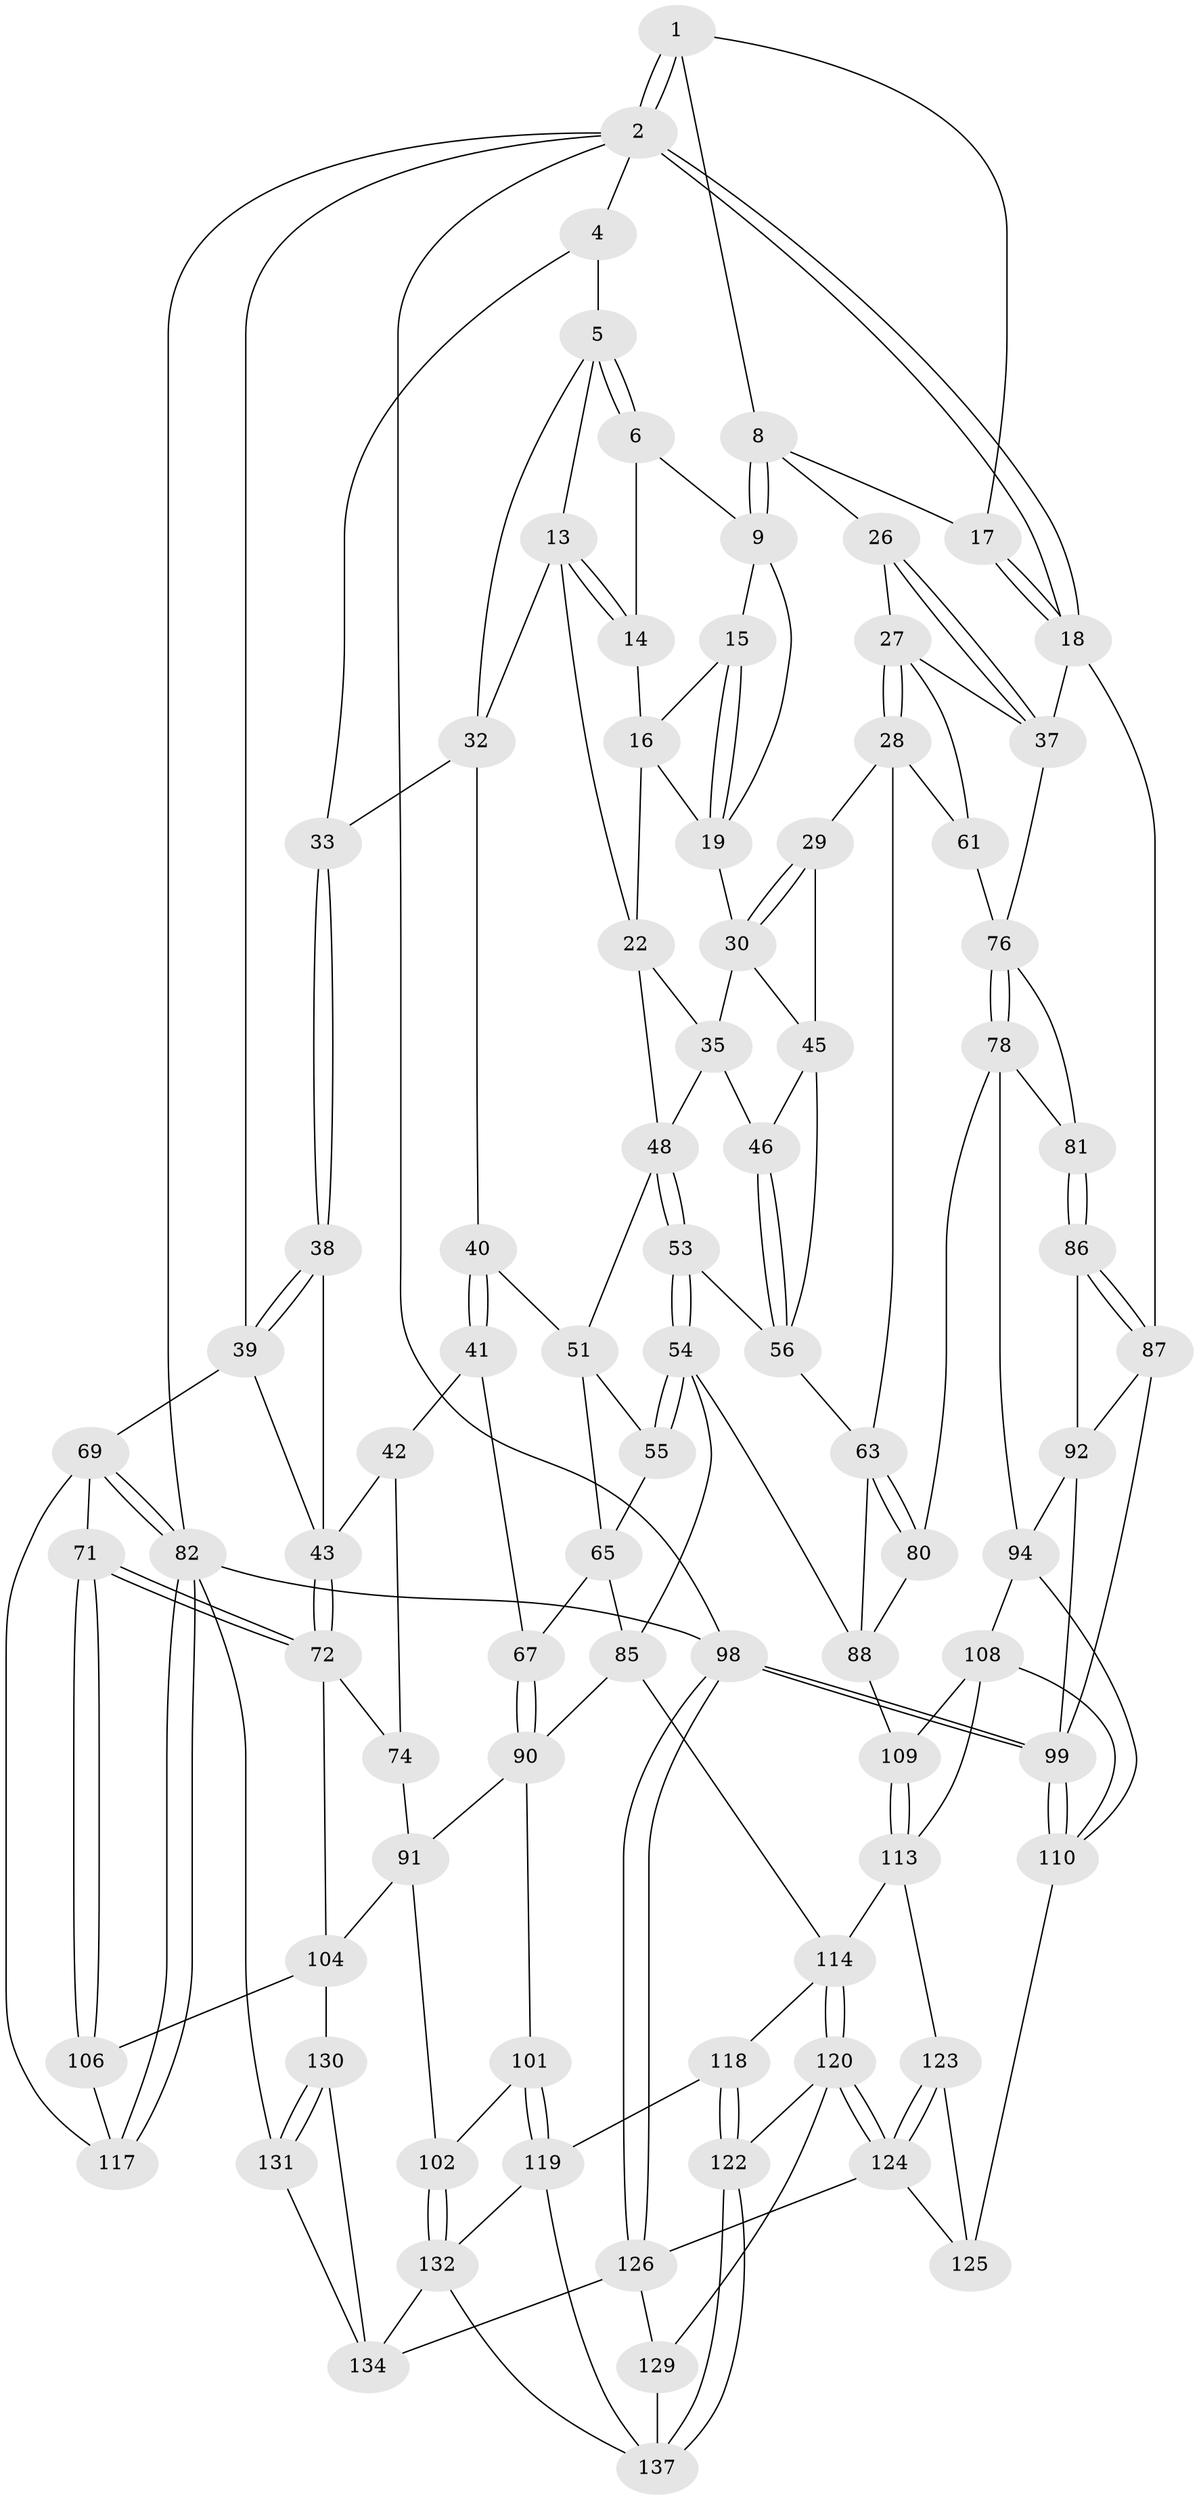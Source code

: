 // original degree distribution, {3: 0.014492753623188406, 6: 0.21739130434782608, 4: 0.2318840579710145, 5: 0.5362318840579711}
// Generated by graph-tools (version 1.1) at 2025/42/03/06/25 10:42:33]
// undirected, 85 vertices, 193 edges
graph export_dot {
graph [start="1"]
  node [color=gray90,style=filled];
  1 [pos="+0.8290961796777213+0",super="+7"];
  2 [pos="+1+0",super="+3"];
  4 [pos="+0+0"];
  5 [pos="+0.3078819104927428+0",super="+12"];
  6 [pos="+0.6578417224377642+0",super="+11"];
  8 [pos="+0.8278957159426794+0.18037284210712304",super="+25"];
  9 [pos="+0.7277160361655034+0.12066761485651202",super="+10"];
  13 [pos="+0.4367431128432739+0.13742184225788937",super="+24"];
  14 [pos="+0.4864002869358204+0.12716759125203078"];
  15 [pos="+0.5869999265817999+0.13218682696133227"];
  16 [pos="+0.5641881488431385+0.139387016832954",super="+21"];
  17 [pos="+1+0.08531668903652345"];
  18 [pos="+1+0",super="+36"];
  19 [pos="+0.6507948212002622+0.1591355963739528",super="+20"];
  22 [pos="+0.5520152535145736+0.2909162971805887",super="+23"];
  26 [pos="+0.8340880397472283+0.245235624301435"];
  27 [pos="+0.8099219305711702+0.2960851166809233",super="+60"];
  28 [pos="+0.8083493418486758+0.2976319416169799",super="+62"];
  29 [pos="+0.7969383026349215+0.30185758952788183"];
  30 [pos="+0.7018777491308338+0.28895316960319",super="+31"];
  32 [pos="+0.26982481281195597+0.22281163750366828",super="+34"];
  33 [pos="+0.2279879592419695+0.2225116864832472"];
  35 [pos="+0.5653489054904846+0.2974100104463682",super="+47"];
  37 [pos="+1+0.3435863508576145",super="+59"];
  38 [pos="+0.156843162084299+0.27533637352245277"];
  39 [pos="+0+0",super="+58"];
  40 [pos="+0.3375327465901901+0.37282593977054623"];
  41 [pos="+0.31748636039366435+0.389853700998872",super="+68"];
  42 [pos="+0.15219196938345014+0.3702586551824244",super="+73"];
  43 [pos="+0.1291521292081984+0.36063187664632534",super="+44"];
  45 [pos="+0.6472967127449425+0.3651776092842143",super="+50"];
  46 [pos="+0.6176170389721778+0.3761639740233609"];
  48 [pos="+0.55421839828389+0.42339227899240134",super="+49"];
  51 [pos="+0.4807759395089659+0.3331242553054913",super="+52"];
  53 [pos="+0.551695732589815+0.4605651296613549"];
  54 [pos="+0.5492056856458316+0.46294818570425184",super="+84"];
  55 [pos="+0.47903377257314234+0.40798309895821794"];
  56 [pos="+0.6301850220600447+0.4394995733334337",super="+57"];
  61 [pos="+0.9342496390641344+0.44410356579363947"];
  63 [pos="+0.8439294848227378+0.47289093945673716",super="+64"];
  65 [pos="+0.4127079350899955+0.4546328271984747",super="+66"];
  67 [pos="+0.3323484717537177+0.5050287221426957"];
  69 [pos="+0+0.4935352512737209",super="+70"];
  71 [pos="+0.01890493229581543+0.4917255280405306"];
  72 [pos="+0.019716565989147377+0.49153556304998003",super="+75"];
  74 [pos="+0.19803498539188832+0.5585913533460034"];
  76 [pos="+0.938057894590181+0.44637324284456864",super="+77"];
  78 [pos="+0.9161827481064537+0.5156728616934737",super="+79"];
  80 [pos="+0.8523829599039638+0.5726575155235802"];
  81 [pos="+0.9668866324428019+0.496206495680955"];
  82 [pos="+0+0.8194379448228405",super="+83"];
  85 [pos="+0.48732807050523946+0.617311271676171",super="+95"];
  86 [pos="+0.9900837493623768+0.5182004955009496"];
  87 [pos="+1+0.4952128012462471",super="+97"];
  88 [pos="+0.6968089301874922+0.5204321523353826",super="+89"];
  90 [pos="+0.28836419169421845+0.5845145462802345",super="+96"];
  91 [pos="+0.2089123566059404+0.5649640372280157",super="+103"];
  92 [pos="+0.9407365034885917+0.5738146188874618",super="+93"];
  94 [pos="+0.8582504172183798+0.5835523277884695",super="+107"];
  98 [pos="+1+1"];
  99 [pos="+1+1",super="+100"];
  101 [pos="+0.35906338923133424+0.6970737637587998"];
  102 [pos="+0.28308753867052494+0.7598275253515888"];
  104 [pos="+0.14740875210768062+0.7628429048876004",super="+105"];
  106 [pos="+0.10120061539917553+0.7608171620620765"];
  108 [pos="+0.7779227710570804+0.6347894314272717",super="+112"];
  109 [pos="+0.6377912567249753+0.6270406380931288"];
  110 [pos="+0.8775711423480164+0.7235237530791132",super="+111"];
  113 [pos="+0.6745711457774274+0.710971823516603",super="+116"];
  114 [pos="+0.5652470970410888+0.7626673036655053",super="+115"];
  117 [pos="+0.07738376448688188+0.7590845037008682"];
  118 [pos="+0.4752165222884121+0.8161312337023638"];
  119 [pos="+0.4307009705962951+0.8355002459328515",super="+136"];
  120 [pos="+0.5896682160296339+0.8050756525666868",super="+121"];
  122 [pos="+0.5116016063354868+0.846283962194234"];
  123 [pos="+0.6942405719473516+0.7515434542570362"];
  124 [pos="+0.6823862689760304+0.8051968357277514",super="+128"];
  125 [pos="+0.808947639254006+0.7821588827732068"];
  126 [pos="+0.8071472745296631+1",super="+127"];
  129 [pos="+0.5879943189916875+0.9340994634803014"];
  130 [pos="+0.12847336414857655+0.776994636042341"];
  131 [pos="+0+1"];
  132 [pos="+0.29858454519569266+0.8066323963078442",super="+133"];
  134 [pos="+0.25608911912873394+1",super="+135"];
  137 [pos="+0.5213916618039284+0.9030224250599037",super="+138"];
  1 -- 2;
  1 -- 2;
  1 -- 8;
  1 -- 17;
  2 -- 18;
  2 -- 18;
  2 -- 98;
  2 -- 4;
  2 -- 39;
  2 -- 82;
  4 -- 5;
  4 -- 33;
  5 -- 6;
  5 -- 6;
  5 -- 32;
  5 -- 13;
  6 -- 9;
  6 -- 14;
  8 -- 9;
  8 -- 9;
  8 -- 17;
  8 -- 26;
  9 -- 19;
  9 -- 15;
  13 -- 14;
  13 -- 14;
  13 -- 32;
  13 -- 22;
  14 -- 16;
  15 -- 16;
  15 -- 19;
  15 -- 19;
  16 -- 22;
  16 -- 19;
  17 -- 18;
  17 -- 18;
  18 -- 37;
  18 -- 87;
  19 -- 30;
  22 -- 35;
  22 -- 48;
  26 -- 27;
  26 -- 37;
  26 -- 37;
  27 -- 28;
  27 -- 28;
  27 -- 61;
  27 -- 37;
  28 -- 29;
  28 -- 61;
  28 -- 63;
  29 -- 30;
  29 -- 30;
  29 -- 45;
  30 -- 45;
  30 -- 35;
  32 -- 33;
  32 -- 40;
  33 -- 38;
  33 -- 38;
  35 -- 48;
  35 -- 46;
  37 -- 76;
  38 -- 39;
  38 -- 39;
  38 -- 43;
  39 -- 69;
  39 -- 43;
  40 -- 41;
  40 -- 41;
  40 -- 51;
  41 -- 42 [weight=2];
  41 -- 67;
  42 -- 43;
  42 -- 74;
  43 -- 72;
  43 -- 72;
  45 -- 46;
  45 -- 56;
  46 -- 56;
  46 -- 56;
  48 -- 53;
  48 -- 53;
  48 -- 51;
  51 -- 55;
  51 -- 65;
  53 -- 54;
  53 -- 54;
  53 -- 56;
  54 -- 55;
  54 -- 55;
  54 -- 85;
  54 -- 88;
  55 -- 65;
  56 -- 63;
  61 -- 76;
  63 -- 80;
  63 -- 80;
  63 -- 88;
  65 -- 67;
  65 -- 85;
  67 -- 90;
  67 -- 90;
  69 -- 82;
  69 -- 82;
  69 -- 117;
  69 -- 71;
  71 -- 72;
  71 -- 72;
  71 -- 106;
  71 -- 106;
  72 -- 74;
  72 -- 104;
  74 -- 91;
  76 -- 78;
  76 -- 78;
  76 -- 81;
  78 -- 81;
  78 -- 80;
  78 -- 94;
  80 -- 88;
  81 -- 86;
  81 -- 86;
  82 -- 117;
  82 -- 117;
  82 -- 131;
  82 -- 98;
  85 -- 90;
  85 -- 114;
  86 -- 87;
  86 -- 87;
  86 -- 92;
  87 -- 99;
  87 -- 92;
  88 -- 109;
  90 -- 91;
  90 -- 101;
  91 -- 104;
  91 -- 102;
  92 -- 99;
  92 -- 94;
  94 -- 108;
  94 -- 110;
  98 -- 99;
  98 -- 99;
  98 -- 126;
  98 -- 126;
  99 -- 110;
  99 -- 110;
  101 -- 102;
  101 -- 119;
  101 -- 119;
  102 -- 132;
  102 -- 132;
  104 -- 106;
  104 -- 130;
  106 -- 117;
  108 -- 109;
  108 -- 113;
  108 -- 110;
  109 -- 113;
  109 -- 113;
  110 -- 125;
  113 -- 114;
  113 -- 123;
  114 -- 120;
  114 -- 120;
  114 -- 118;
  118 -- 119;
  118 -- 122;
  118 -- 122;
  119 -- 132;
  119 -- 137;
  120 -- 124;
  120 -- 124;
  120 -- 129;
  120 -- 122;
  122 -- 137;
  122 -- 137;
  123 -- 124;
  123 -- 124;
  123 -- 125;
  124 -- 125;
  124 -- 126;
  126 -- 134;
  126 -- 129;
  129 -- 137;
  130 -- 131;
  130 -- 131;
  130 -- 134;
  131 -- 134;
  132 -- 134;
  132 -- 137;
}
